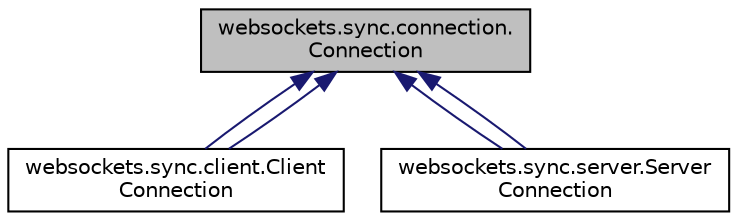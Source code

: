 digraph "websockets.sync.connection.Connection"
{
 // LATEX_PDF_SIZE
  edge [fontname="Helvetica",fontsize="10",labelfontname="Helvetica",labelfontsize="10"];
  node [fontname="Helvetica",fontsize="10",shape=record];
  Node1 [label="websockets.sync.connection.\lConnection",height=0.2,width=0.4,color="black", fillcolor="grey75", style="filled", fontcolor="black",tooltip=" "];
  Node1 -> Node2 [dir="back",color="midnightblue",fontsize="10",style="solid",fontname="Helvetica"];
  Node2 [label="websockets.sync.client.Client\lConnection",height=0.2,width=0.4,color="black", fillcolor="white", style="filled",URL="$classwebsockets_1_1sync_1_1client_1_1ClientConnection.html",tooltip=" "];
  Node1 -> Node2 [dir="back",color="midnightblue",fontsize="10",style="solid",fontname="Helvetica"];
  Node1 -> Node3 [dir="back",color="midnightblue",fontsize="10",style="solid",fontname="Helvetica"];
  Node3 [label="websockets.sync.server.Server\lConnection",height=0.2,width=0.4,color="black", fillcolor="white", style="filled",URL="$classwebsockets_1_1sync_1_1server_1_1ServerConnection.html",tooltip=" "];
  Node1 -> Node3 [dir="back",color="midnightblue",fontsize="10",style="solid",fontname="Helvetica"];
}
